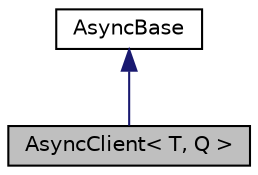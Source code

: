 digraph "AsyncClient&lt; T, Q &gt;"
{
  edge [fontname="Helvetica",fontsize="10",labelfontname="Helvetica",labelfontsize="10"];
  node [fontname="Helvetica",fontsize="10",shape=record];
  Node1 [label="AsyncClient\< T, Q \>",height=0.2,width=0.4,color="black", fillcolor="grey75", style="filled", fontcolor="black"];
  Node2 -> Node1 [dir="back",color="midnightblue",fontsize="10",style="solid",fontname="Helvetica"];
  Node2 [label="AsyncBase",height=0.2,width=0.4,color="black", fillcolor="white", style="filled",URL="$classevo_1_1_async_base.html",tooltip="Base class for Async I/O. "];
}
